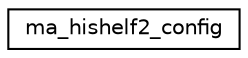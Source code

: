 digraph "Graphical Class Hierarchy"
{
 // LATEX_PDF_SIZE
  edge [fontname="Helvetica",fontsize="10",labelfontname="Helvetica",labelfontsize="10"];
  node [fontname="Helvetica",fontsize="10",shape=record];
  rankdir="LR";
  Node0 [label="ma_hishelf2_config",height=0.2,width=0.4,color="black", fillcolor="white", style="filled",URL="$structma__hishelf2__config.html",tooltip=" "];
}
